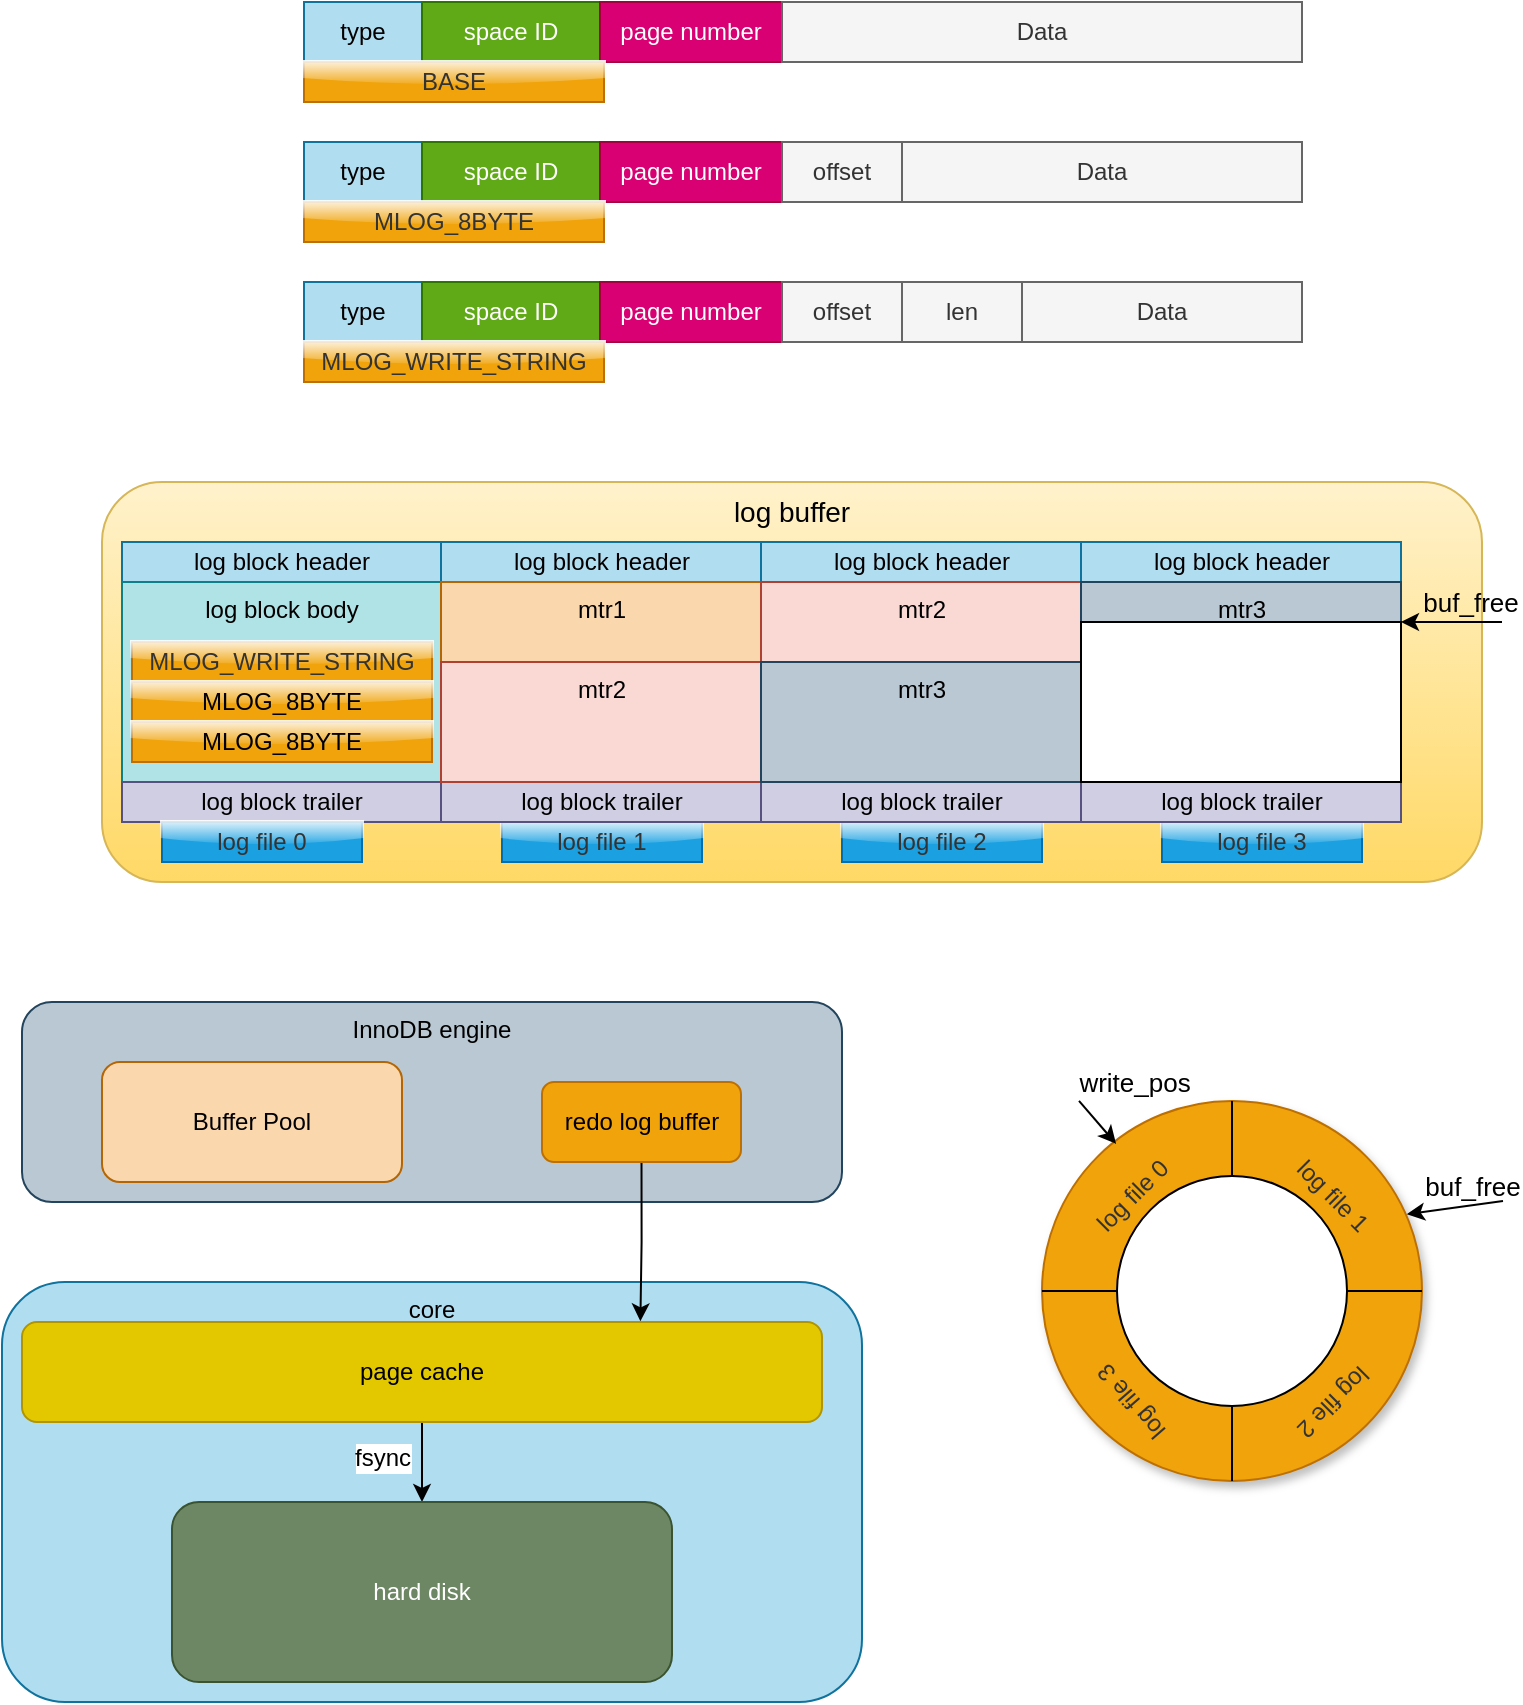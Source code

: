 <mxfile version="21.6.8" type="device">
  <diagram name="第 1 页" id="VUMWVYXgWAA8ijOjZ7rJ">
    <mxGraphModel dx="1593" dy="982" grid="1" gridSize="10" guides="1" tooltips="1" connect="1" arrows="1" fold="1" page="1" pageScale="1" pageWidth="827" pageHeight="1169" math="0" shadow="0">
      <root>
        <mxCell id="0" />
        <mxCell id="1" parent="0" />
        <mxCell id="Y2GNJQJMjopXjrHPicIp-7" value="core" style="rounded=1;whiteSpace=wrap;html=1;verticalAlign=top;fillColor=#b1ddf0;strokeColor=#10739e;" vertex="1" parent="1">
          <mxGeometry x="10" y="770" width="430" height="210" as="geometry" />
        </mxCell>
        <mxCell id="Y2GNJQJMjopXjrHPicIp-6" value="InnoDB engine" style="rounded=1;whiteSpace=wrap;html=1;verticalAlign=top;fillColor=#bac8d3;strokeColor=#23445d;" vertex="1" parent="1">
          <mxGeometry x="20" y="630" width="410" height="100" as="geometry" />
        </mxCell>
        <mxCell id="7tDDTyckowdSr24XGU-U-19" value="type" style="rounded=0;whiteSpace=wrap;html=1;fillColor=#b1ddf0;strokeColor=#10739e;" parent="1" vertex="1">
          <mxGeometry x="161" y="130" width="59" height="30" as="geometry" />
        </mxCell>
        <mxCell id="7tDDTyckowdSr24XGU-U-20" value="space ID" style="rounded=0;whiteSpace=wrap;html=1;fillColor=#60a917;strokeColor=#2D7600;fontColor=#ffffff;" parent="1" vertex="1">
          <mxGeometry x="220" y="130" width="89" height="30" as="geometry" />
        </mxCell>
        <mxCell id="7tDDTyckowdSr24XGU-U-21" value="&lt;font style=&quot;font-size: 12px;&quot;&gt;page number&lt;/font&gt;" style="rounded=0;whiteSpace=wrap;html=1;fillColor=#d80073;strokeColor=#A50040;fontColor=#ffffff;" parent="1" vertex="1">
          <mxGeometry x="309" y="130" width="91" height="30" as="geometry" />
        </mxCell>
        <mxCell id="7tDDTyckowdSr24XGU-U-25" value="Data" style="rounded=0;whiteSpace=wrap;html=1;fillColor=#f5f5f5;fontColor=#333333;strokeColor=#666666;" parent="1" vertex="1">
          <mxGeometry x="400" y="130" width="260" height="30" as="geometry" />
        </mxCell>
        <mxCell id="7tDDTyckowdSr24XGU-U-26" value="type" style="rounded=0;whiteSpace=wrap;html=1;fillColor=#b1ddf0;strokeColor=#10739e;" parent="1" vertex="1">
          <mxGeometry x="161" y="200" width="59" height="30" as="geometry" />
        </mxCell>
        <mxCell id="7tDDTyckowdSr24XGU-U-27" value="space ID" style="rounded=0;whiteSpace=wrap;html=1;fillColor=#60a917;strokeColor=#2D7600;fontColor=#ffffff;" parent="1" vertex="1">
          <mxGeometry x="220" y="200" width="89" height="30" as="geometry" />
        </mxCell>
        <mxCell id="7tDDTyckowdSr24XGU-U-28" value="&lt;font style=&quot;font-size: 12px;&quot;&gt;page number&lt;/font&gt;" style="rounded=0;whiteSpace=wrap;html=1;fillColor=#d80073;strokeColor=#A50040;fontColor=#ffffff;" parent="1" vertex="1">
          <mxGeometry x="309" y="200" width="91" height="30" as="geometry" />
        </mxCell>
        <mxCell id="7tDDTyckowdSr24XGU-U-29" value="offset" style="rounded=0;whiteSpace=wrap;html=1;fillColor=#f5f5f5;fontColor=#333333;strokeColor=#666666;" parent="1" vertex="1">
          <mxGeometry x="400" y="200" width="60" height="30" as="geometry" />
        </mxCell>
        <mxCell id="7tDDTyckowdSr24XGU-U-30" value="Data" style="rounded=0;whiteSpace=wrap;html=1;fillColor=#f5f5f5;fontColor=#333333;strokeColor=#666666;" parent="1" vertex="1">
          <mxGeometry x="460" y="200" width="200" height="30" as="geometry" />
        </mxCell>
        <mxCell id="7tDDTyckowdSr24XGU-U-31" value="type" style="rounded=0;whiteSpace=wrap;html=1;fillColor=#b1ddf0;strokeColor=#10739e;" parent="1" vertex="1">
          <mxGeometry x="161" y="270" width="59" height="30" as="geometry" />
        </mxCell>
        <mxCell id="7tDDTyckowdSr24XGU-U-32" value="space ID" style="rounded=0;whiteSpace=wrap;html=1;fillColor=#60a917;strokeColor=#2D7600;fontColor=#ffffff;" parent="1" vertex="1">
          <mxGeometry x="220" y="270" width="89" height="30" as="geometry" />
        </mxCell>
        <mxCell id="7tDDTyckowdSr24XGU-U-33" value="&lt;font style=&quot;font-size: 12px;&quot;&gt;page number&lt;/font&gt;" style="rounded=0;whiteSpace=wrap;html=1;fillColor=#d80073;strokeColor=#A50040;fontColor=#ffffff;" parent="1" vertex="1">
          <mxGeometry x="309" y="270" width="91" height="30" as="geometry" />
        </mxCell>
        <mxCell id="7tDDTyckowdSr24XGU-U-34" value="offset" style="rounded=0;whiteSpace=wrap;html=1;fillColor=#f5f5f5;fontColor=#333333;strokeColor=#666666;" parent="1" vertex="1">
          <mxGeometry x="400" y="270" width="60" height="30" as="geometry" />
        </mxCell>
        <mxCell id="7tDDTyckowdSr24XGU-U-35" value="Data" style="rounded=0;whiteSpace=wrap;html=1;fillColor=#f5f5f5;fontColor=#333333;strokeColor=#666666;" parent="1" vertex="1">
          <mxGeometry x="520" y="270" width="140" height="30" as="geometry" />
        </mxCell>
        <mxCell id="7tDDTyckowdSr24XGU-U-36" value="len" style="rounded=0;whiteSpace=wrap;html=1;fillColor=#f5f5f5;fontColor=#333333;strokeColor=#666666;" parent="1" vertex="1">
          <mxGeometry x="460" y="270" width="60" height="30" as="geometry" />
        </mxCell>
        <mxCell id="7tDDTyckowdSr24XGU-U-37" value="&lt;font color=&quot;#333333&quot;&gt;MLOG_WRITE_STRING&lt;/font&gt;" style="rounded=0;whiteSpace=wrap;html=1;glass=1;fillColor=#f0a30a;fontColor=#000000;strokeColor=#BD7000;" parent="1" vertex="1">
          <mxGeometry x="161" y="300" width="150" height="20" as="geometry" />
        </mxCell>
        <mxCell id="7tDDTyckowdSr24XGU-U-38" value="&lt;font color=&quot;#333333&quot;&gt;MLOG_8BYTE&lt;/font&gt;" style="rounded=0;whiteSpace=wrap;html=1;glass=1;fillColor=#f0a30a;fontColor=#000000;strokeColor=#BD7000;" parent="1" vertex="1">
          <mxGeometry x="161" y="230" width="150" height="20" as="geometry" />
        </mxCell>
        <mxCell id="7tDDTyckowdSr24XGU-U-39" value="&lt;font color=&quot;#333333&quot;&gt;BASE&lt;/font&gt;" style="rounded=0;whiteSpace=wrap;html=1;glass=1;fillColor=#f0a30a;fontColor=#000000;strokeColor=#BD7000;" parent="1" vertex="1">
          <mxGeometry x="161" y="160" width="150" height="20" as="geometry" />
        </mxCell>
        <mxCell id="7tDDTyckowdSr24XGU-U-46" value="" style="group" parent="1" vertex="1" connectable="0">
          <mxGeometry x="70" y="400" width="680" height="170" as="geometry" />
        </mxCell>
        <mxCell id="7tDDTyckowdSr24XGU-U-68" value="&lt;font style=&quot;font-size: 14px;&quot;&gt;log buffer&lt;/font&gt;" style="rounded=1;whiteSpace=wrap;html=1;verticalAlign=top;fillColor=#fff2cc;gradientColor=#ffd966;strokeColor=#d6b656;" parent="7tDDTyckowdSr24XGU-U-46" vertex="1">
          <mxGeometry x="-10" y="-30" width="690" height="200" as="geometry" />
        </mxCell>
        <mxCell id="7tDDTyckowdSr24XGU-U-40" value="log block header" style="rounded=0;whiteSpace=wrap;html=1;fillColor=#b1ddf0;strokeColor=#10739e;" parent="7tDDTyckowdSr24XGU-U-46" vertex="1">
          <mxGeometry width="160" height="20" as="geometry" />
        </mxCell>
        <mxCell id="7tDDTyckowdSr24XGU-U-41" value="log block body" style="rounded=0;whiteSpace=wrap;html=1;verticalAlign=top;fillColor=#b0e3e6;strokeColor=#0e8088;" parent="7tDDTyckowdSr24XGU-U-46" vertex="1">
          <mxGeometry y="20" width="160" height="100" as="geometry" />
        </mxCell>
        <mxCell id="7tDDTyckowdSr24XGU-U-42" value="log block trailer" style="rounded=0;whiteSpace=wrap;html=1;fillColor=#d0cee2;strokeColor=#56517e;" parent="7tDDTyckowdSr24XGU-U-46" vertex="1">
          <mxGeometry y="120" width="160" height="20" as="geometry" />
        </mxCell>
        <mxCell id="7tDDTyckowdSr24XGU-U-43" value="&lt;font color=&quot;#333333&quot;&gt;MLOG_WRITE_STRING&lt;/font&gt;" style="rounded=0;whiteSpace=wrap;html=1;glass=1;fillColor=#f0a30a;fontColor=#000000;strokeColor=#BD7000;" parent="7tDDTyckowdSr24XGU-U-46" vertex="1">
          <mxGeometry x="5" y="50" width="150" height="20" as="geometry" />
        </mxCell>
        <mxCell id="7tDDTyckowdSr24XGU-U-44" value="MLOG_8BYTE" style="rounded=0;whiteSpace=wrap;html=1;glass=1;fillColor=#f0a30a;fontColor=#000000;strokeColor=#BD7000;" parent="7tDDTyckowdSr24XGU-U-46" vertex="1">
          <mxGeometry x="5" y="70" width="150" height="20" as="geometry" />
        </mxCell>
        <mxCell id="7tDDTyckowdSr24XGU-U-45" value="MLOG_8BYTE" style="rounded=0;whiteSpace=wrap;html=1;glass=1;fillColor=#f0a30a;fontColor=#000000;strokeColor=#BD7000;" parent="7tDDTyckowdSr24XGU-U-46" vertex="1">
          <mxGeometry x="5" y="90" width="150" height="20" as="geometry" />
        </mxCell>
        <mxCell id="Y2GNJQJMjopXjrHPicIp-11" value="&lt;font color=&quot;#333333&quot;&gt;log file 0&lt;/font&gt;" style="rounded=0;whiteSpace=wrap;html=1;glass=1;fillColor=#1ba1e2;fontColor=#ffffff;strokeColor=#006EAF;" vertex="1" parent="7tDDTyckowdSr24XGU-U-46">
          <mxGeometry x="20" y="140" width="100" height="20" as="geometry" />
        </mxCell>
        <mxCell id="Y2GNJQJMjopXjrHPicIp-12" value="&lt;font color=&quot;#333333&quot;&gt;log file 1&lt;/font&gt;" style="rounded=0;whiteSpace=wrap;html=1;glass=1;fillColor=#1ba1e2;fontColor=#ffffff;strokeColor=#006EAF;" vertex="1" parent="7tDDTyckowdSr24XGU-U-46">
          <mxGeometry x="190" y="140" width="100" height="20" as="geometry" />
        </mxCell>
        <mxCell id="Y2GNJQJMjopXjrHPicIp-13" value="&lt;font color=&quot;#333333&quot;&gt;log file 2&lt;/font&gt;" style="rounded=0;whiteSpace=wrap;html=1;glass=1;fillColor=#1ba1e2;fontColor=#ffffff;strokeColor=#006EAF;" vertex="1" parent="7tDDTyckowdSr24XGU-U-46">
          <mxGeometry x="360" y="140" width="100" height="20" as="geometry" />
        </mxCell>
        <mxCell id="Y2GNJQJMjopXjrHPicIp-14" value="&lt;font color=&quot;#333333&quot;&gt;log file 3&lt;/font&gt;" style="rounded=0;whiteSpace=wrap;html=1;glass=1;fillColor=#1ba1e2;fontColor=#ffffff;strokeColor=#006EAF;" vertex="1" parent="7tDDTyckowdSr24XGU-U-46">
          <mxGeometry x="520" y="140" width="100" height="20" as="geometry" />
        </mxCell>
        <mxCell id="7tDDTyckowdSr24XGU-U-48" value="log block header" style="rounded=0;whiteSpace=wrap;html=1;fillColor=#b1ddf0;strokeColor=#10739e;" parent="1" vertex="1">
          <mxGeometry x="229.5" y="400" width="160" height="20" as="geometry" />
        </mxCell>
        <mxCell id="7tDDTyckowdSr24XGU-U-49" value="mtr1" style="rounded=0;whiteSpace=wrap;html=1;verticalAlign=top;fillColor=#fad7ac;strokeColor=#b46504;" parent="1" vertex="1">
          <mxGeometry x="229.5" y="420" width="160" height="40" as="geometry" />
        </mxCell>
        <mxCell id="7tDDTyckowdSr24XGU-U-50" value="log block trailer" style="rounded=0;whiteSpace=wrap;html=1;fillColor=#d0cee2;strokeColor=#56517e;" parent="1" vertex="1">
          <mxGeometry x="229.5" y="520" width="160" height="20" as="geometry" />
        </mxCell>
        <mxCell id="7tDDTyckowdSr24XGU-U-55" value="mtr2" style="rounded=0;whiteSpace=wrap;html=1;verticalAlign=top;fillColor=#fad9d5;strokeColor=#ae4132;" parent="1" vertex="1">
          <mxGeometry x="229.5" y="460" width="160" height="60" as="geometry" />
        </mxCell>
        <mxCell id="7tDDTyckowdSr24XGU-U-56" value="log block header" style="rounded=0;whiteSpace=wrap;html=1;fillColor=#b1ddf0;strokeColor=#10739e;" parent="1" vertex="1">
          <mxGeometry x="389.5" y="400" width="160" height="20" as="geometry" />
        </mxCell>
        <mxCell id="7tDDTyckowdSr24XGU-U-57" value="mtr2" style="rounded=0;whiteSpace=wrap;html=1;verticalAlign=top;fillColor=#fad9d5;strokeColor=#ae4132;" parent="1" vertex="1">
          <mxGeometry x="389.5" y="420" width="160" height="40" as="geometry" />
        </mxCell>
        <mxCell id="7tDDTyckowdSr24XGU-U-58" value="log block trailer" style="rounded=0;whiteSpace=wrap;html=1;fillColor=#d0cee2;strokeColor=#56517e;" parent="1" vertex="1">
          <mxGeometry x="389.5" y="520" width="160" height="20" as="geometry" />
        </mxCell>
        <mxCell id="7tDDTyckowdSr24XGU-U-59" value="mtr3" style="rounded=0;whiteSpace=wrap;html=1;verticalAlign=top;fillColor=#bac8d3;strokeColor=#23445d;" parent="1" vertex="1">
          <mxGeometry x="389.5" y="460" width="160" height="60" as="geometry" />
        </mxCell>
        <mxCell id="7tDDTyckowdSr24XGU-U-60" value="log block header" style="rounded=0;whiteSpace=wrap;html=1;fillColor=#b1ddf0;strokeColor=#10739e;" parent="1" vertex="1">
          <mxGeometry x="549.5" y="400" width="160" height="20" as="geometry" />
        </mxCell>
        <mxCell id="7tDDTyckowdSr24XGU-U-61" value="mtr3" style="rounded=0;whiteSpace=wrap;html=1;verticalAlign=top;fillColor=#bac8d3;strokeColor=#23445d;" parent="1" vertex="1">
          <mxGeometry x="549.5" y="420" width="160" height="20" as="geometry" />
        </mxCell>
        <mxCell id="7tDDTyckowdSr24XGU-U-62" value="log block trailer" style="rounded=0;whiteSpace=wrap;html=1;fillColor=#d0cee2;strokeColor=#56517e;" parent="1" vertex="1">
          <mxGeometry x="549.5" y="520" width="160" height="20" as="geometry" />
        </mxCell>
        <mxCell id="7tDDTyckowdSr24XGU-U-63" value="" style="rounded=0;whiteSpace=wrap;html=1;verticalAlign=top;" parent="1" vertex="1">
          <mxGeometry x="549.5" y="440" width="160" height="80" as="geometry" />
        </mxCell>
        <mxCell id="7tDDTyckowdSr24XGU-U-65" value="" style="endArrow=classic;html=1;rounded=0;entryX=1;entryY=0;entryDx=0;entryDy=0;" parent="1" target="7tDDTyckowdSr24XGU-U-63" edge="1">
          <mxGeometry width="50" height="50" relative="1" as="geometry">
            <mxPoint x="760" y="440" as="sourcePoint" />
            <mxPoint x="790" y="450" as="targetPoint" />
            <Array as="points">
              <mxPoint x="760" y="440" />
            </Array>
          </mxGeometry>
        </mxCell>
        <mxCell id="7tDDTyckowdSr24XGU-U-66" value="&lt;font style=&quot;font-size: 13px;&quot;&gt;buf_free&lt;/font&gt;" style="edgeLabel;html=1;align=center;verticalAlign=middle;resizable=0;points=[];labelBackgroundColor=none;" parent="7tDDTyckowdSr24XGU-U-65" vertex="1" connectable="0">
          <mxGeometry x="-0.37" y="-1" relative="1" as="geometry">
            <mxPoint y="-9" as="offset" />
          </mxGeometry>
        </mxCell>
        <mxCell id="Y2GNJQJMjopXjrHPicIp-2" value="Buffer Pool" style="rounded=1;whiteSpace=wrap;html=1;fillColor=#fad7ac;strokeColor=#b46504;" vertex="1" parent="1">
          <mxGeometry x="60" y="660" width="150" height="60" as="geometry" />
        </mxCell>
        <mxCell id="Y2GNJQJMjopXjrHPicIp-8" style="edgeStyle=orthogonalEdgeStyle;rounded=0;orthogonalLoop=1;jettySize=auto;html=1;exitX=0.5;exitY=1;exitDx=0;exitDy=0;entryX=0.773;entryY=-0.007;entryDx=0;entryDy=0;entryPerimeter=0;" edge="1" parent="1" source="Y2GNJQJMjopXjrHPicIp-3" target="Y2GNJQJMjopXjrHPicIp-4">
          <mxGeometry relative="1" as="geometry" />
        </mxCell>
        <mxCell id="Y2GNJQJMjopXjrHPicIp-3" value="redo log buffer" style="rounded=1;whiteSpace=wrap;html=1;fillColor=#f0a30a;fontColor=#000000;strokeColor=#BD7000;" vertex="1" parent="1">
          <mxGeometry x="280" y="670" width="99.5" height="40" as="geometry" />
        </mxCell>
        <mxCell id="Y2GNJQJMjopXjrHPicIp-9" style="edgeStyle=orthogonalEdgeStyle;rounded=0;orthogonalLoop=1;jettySize=auto;html=1;exitX=0.5;exitY=1;exitDx=0;exitDy=0;entryX=0.5;entryY=0;entryDx=0;entryDy=0;" edge="1" parent="1" source="Y2GNJQJMjopXjrHPicIp-4" target="Y2GNJQJMjopXjrHPicIp-5">
          <mxGeometry relative="1" as="geometry" />
        </mxCell>
        <mxCell id="Y2GNJQJMjopXjrHPicIp-10" value="&lt;font style=&quot;font-size: 12px;&quot;&gt;fsync&lt;/font&gt;" style="edgeLabel;html=1;align=center;verticalAlign=middle;resizable=0;points=[];" vertex="1" connectable="0" parent="Y2GNJQJMjopXjrHPicIp-9">
          <mxGeometry x="-0.121" y="1" relative="1" as="geometry">
            <mxPoint x="-21" as="offset" />
          </mxGeometry>
        </mxCell>
        <mxCell id="Y2GNJQJMjopXjrHPicIp-4" value="page cache" style="rounded=1;whiteSpace=wrap;html=1;fillColor=#e3c800;fontColor=#000000;strokeColor=#B09500;" vertex="1" parent="1">
          <mxGeometry x="20" y="790" width="400" height="50" as="geometry" />
        </mxCell>
        <mxCell id="Y2GNJQJMjopXjrHPicIp-5" value="hard disk" style="rounded=1;whiteSpace=wrap;html=1;fillColor=#6d8764;fontColor=#ffffff;strokeColor=#3A5431;" vertex="1" parent="1">
          <mxGeometry x="95" y="880" width="250" height="90" as="geometry" />
        </mxCell>
        <mxCell id="Y2GNJQJMjopXjrHPicIp-41" value="" style="ellipse;whiteSpace=wrap;html=1;aspect=fixed;fillColor=#f0a30a;fontColor=#000000;strokeColor=#BD7000;shadow=1;" vertex="1" parent="1">
          <mxGeometry x="530" y="679.47" width="190" height="190" as="geometry" />
        </mxCell>
        <mxCell id="Y2GNJQJMjopXjrHPicIp-42" value="" style="ellipse;whiteSpace=wrap;html=1;aspect=fixed;" vertex="1" parent="1">
          <mxGeometry x="567.5" y="716.97" width="115" height="115" as="geometry" />
        </mxCell>
        <mxCell id="Y2GNJQJMjopXjrHPicIp-43" value="" style="endArrow=none;html=1;rounded=0;entryX=0.5;entryY=0;entryDx=0;entryDy=0;exitX=0.5;exitY=0;exitDx=0;exitDy=0;" edge="1" parent="1" source="Y2GNJQJMjopXjrHPicIp-41" target="Y2GNJQJMjopXjrHPicIp-42">
          <mxGeometry width="50" height="50" relative="1" as="geometry">
            <mxPoint x="495" y="689.47" as="sourcePoint" />
            <mxPoint x="545" y="639.47" as="targetPoint" />
          </mxGeometry>
        </mxCell>
        <mxCell id="Y2GNJQJMjopXjrHPicIp-44" value="" style="endArrow=none;html=1;rounded=0;entryX=0;entryY=0.5;entryDx=0;entryDy=0;exitX=0;exitY=0.5;exitDx=0;exitDy=0;" edge="1" parent="1" source="Y2GNJQJMjopXjrHPicIp-41" target="Y2GNJQJMjopXjrHPicIp-42">
          <mxGeometry width="50" height="50" relative="1" as="geometry">
            <mxPoint x="509" y="779.47" as="sourcePoint" />
            <mxPoint x="511" y="817.47" as="targetPoint" />
          </mxGeometry>
        </mxCell>
        <mxCell id="Y2GNJQJMjopXjrHPicIp-45" value="" style="endArrow=none;html=1;rounded=0;entryX=1;entryY=0.5;entryDx=0;entryDy=0;exitX=1;exitY=0.5;exitDx=0;exitDy=0;" edge="1" parent="1" source="Y2GNJQJMjopXjrHPicIp-41" target="Y2GNJQJMjopXjrHPicIp-42">
          <mxGeometry width="50" height="50" relative="1" as="geometry">
            <mxPoint x="635" y="689.47" as="sourcePoint" />
            <mxPoint x="635" y="727.47" as="targetPoint" />
          </mxGeometry>
        </mxCell>
        <mxCell id="Y2GNJQJMjopXjrHPicIp-46" value="" style="endArrow=none;html=1;rounded=0;entryX=0.5;entryY=1;entryDx=0;entryDy=0;exitX=0.5;exitY=1;exitDx=0;exitDy=0;" edge="1" parent="1" source="Y2GNJQJMjopXjrHPicIp-41" target="Y2GNJQJMjopXjrHPicIp-42">
          <mxGeometry width="50" height="50" relative="1" as="geometry">
            <mxPoint x="730" y="784.47" as="sourcePoint" />
            <mxPoint x="693" y="784.47" as="targetPoint" />
          </mxGeometry>
        </mxCell>
        <mxCell id="Y2GNJQJMjopXjrHPicIp-47" value="&lt;font color=&quot;#333333&quot;&gt;log file 1&lt;/font&gt;" style="rounded=0;whiteSpace=wrap;html=1;glass=1;fillColor=none;fontColor=#000000;strokeColor=none;rotation=45;" vertex="1" parent="1">
          <mxGeometry x="640" y="716.97" width="70.5" height="20" as="geometry" />
        </mxCell>
        <mxCell id="Y2GNJQJMjopXjrHPicIp-48" value="&lt;font color=&quot;#333333&quot;&gt;log file 0&lt;/font&gt;" style="rounded=0;whiteSpace=wrap;html=1;glass=1;fillColor=none;fontColor=#000000;strokeColor=none;rotation=-45;direction=east;flipH=1;flipV=1;" vertex="1" parent="1">
          <mxGeometry x="540" y="716.97" width="70.5" height="20" as="geometry" />
        </mxCell>
        <mxCell id="Y2GNJQJMjopXjrHPicIp-49" value="&lt;font color=&quot;#333333&quot;&gt;log file 2&lt;/font&gt;" style="rounded=0;whiteSpace=wrap;html=1;glass=1;fillColor=none;fontColor=#000000;strokeColor=none;rotation=-225;" vertex="1" parent="1">
          <mxGeometry x="640" y="819.47" width="70.5" height="20" as="geometry" />
        </mxCell>
        <mxCell id="Y2GNJQJMjopXjrHPicIp-50" value="&lt;font color=&quot;#333333&quot;&gt;log file 3&lt;/font&gt;" style="rounded=0;whiteSpace=wrap;html=1;glass=1;fillColor=none;fontColor=#000000;strokeColor=none;rotation=-131;" vertex="1" parent="1">
          <mxGeometry x="540" y="819.47" width="70.5" height="20" as="geometry" />
        </mxCell>
        <mxCell id="Y2GNJQJMjopXjrHPicIp-51" value="" style="endArrow=classic;html=1;rounded=0;entryX=0.96;entryY=0.298;entryDx=0;entryDy=0;entryPerimeter=0;" edge="1" parent="1" target="Y2GNJQJMjopXjrHPicIp-41">
          <mxGeometry width="50" height="50" relative="1" as="geometry">
            <mxPoint x="760.5" y="729.47" as="sourcePoint" />
            <mxPoint x="710.5" y="739.47" as="targetPoint" />
            <Array as="points" />
          </mxGeometry>
        </mxCell>
        <mxCell id="Y2GNJQJMjopXjrHPicIp-52" value="&lt;font style=&quot;font-size: 13px;&quot;&gt;buf_free&lt;/font&gt;" style="edgeLabel;html=1;align=center;verticalAlign=middle;resizable=0;points=[];labelBackgroundColor=none;" vertex="1" connectable="0" parent="Y2GNJQJMjopXjrHPicIp-51">
          <mxGeometry x="-0.37" y="-1" relative="1" as="geometry">
            <mxPoint y="-9" as="offset" />
          </mxGeometry>
        </mxCell>
        <mxCell id="Y2GNJQJMjopXjrHPicIp-53" value="" style="endArrow=classic;html=1;rounded=0;entryX=0.195;entryY=0.113;entryDx=0;entryDy=0;entryPerimeter=0;" edge="1" parent="1" target="Y2GNJQJMjopXjrHPicIp-41">
          <mxGeometry width="50" height="50" relative="1" as="geometry">
            <mxPoint x="548.5" y="679.47" as="sourcePoint" />
            <mxPoint x="500.5" y="686.47" as="targetPoint" />
            <Array as="points" />
          </mxGeometry>
        </mxCell>
        <mxCell id="Y2GNJQJMjopXjrHPicIp-54" value="&lt;font style=&quot;font-size: 13px;&quot;&gt;write_pos&lt;/font&gt;" style="edgeLabel;html=1;align=center;verticalAlign=middle;resizable=0;points=[];labelBackgroundColor=none;rotation=0;" vertex="1" connectable="0" parent="Y2GNJQJMjopXjrHPicIp-53">
          <mxGeometry x="-0.37" y="-1" relative="1" as="geometry">
            <mxPoint x="22" y="-17" as="offset" />
          </mxGeometry>
        </mxCell>
      </root>
    </mxGraphModel>
  </diagram>
</mxfile>
